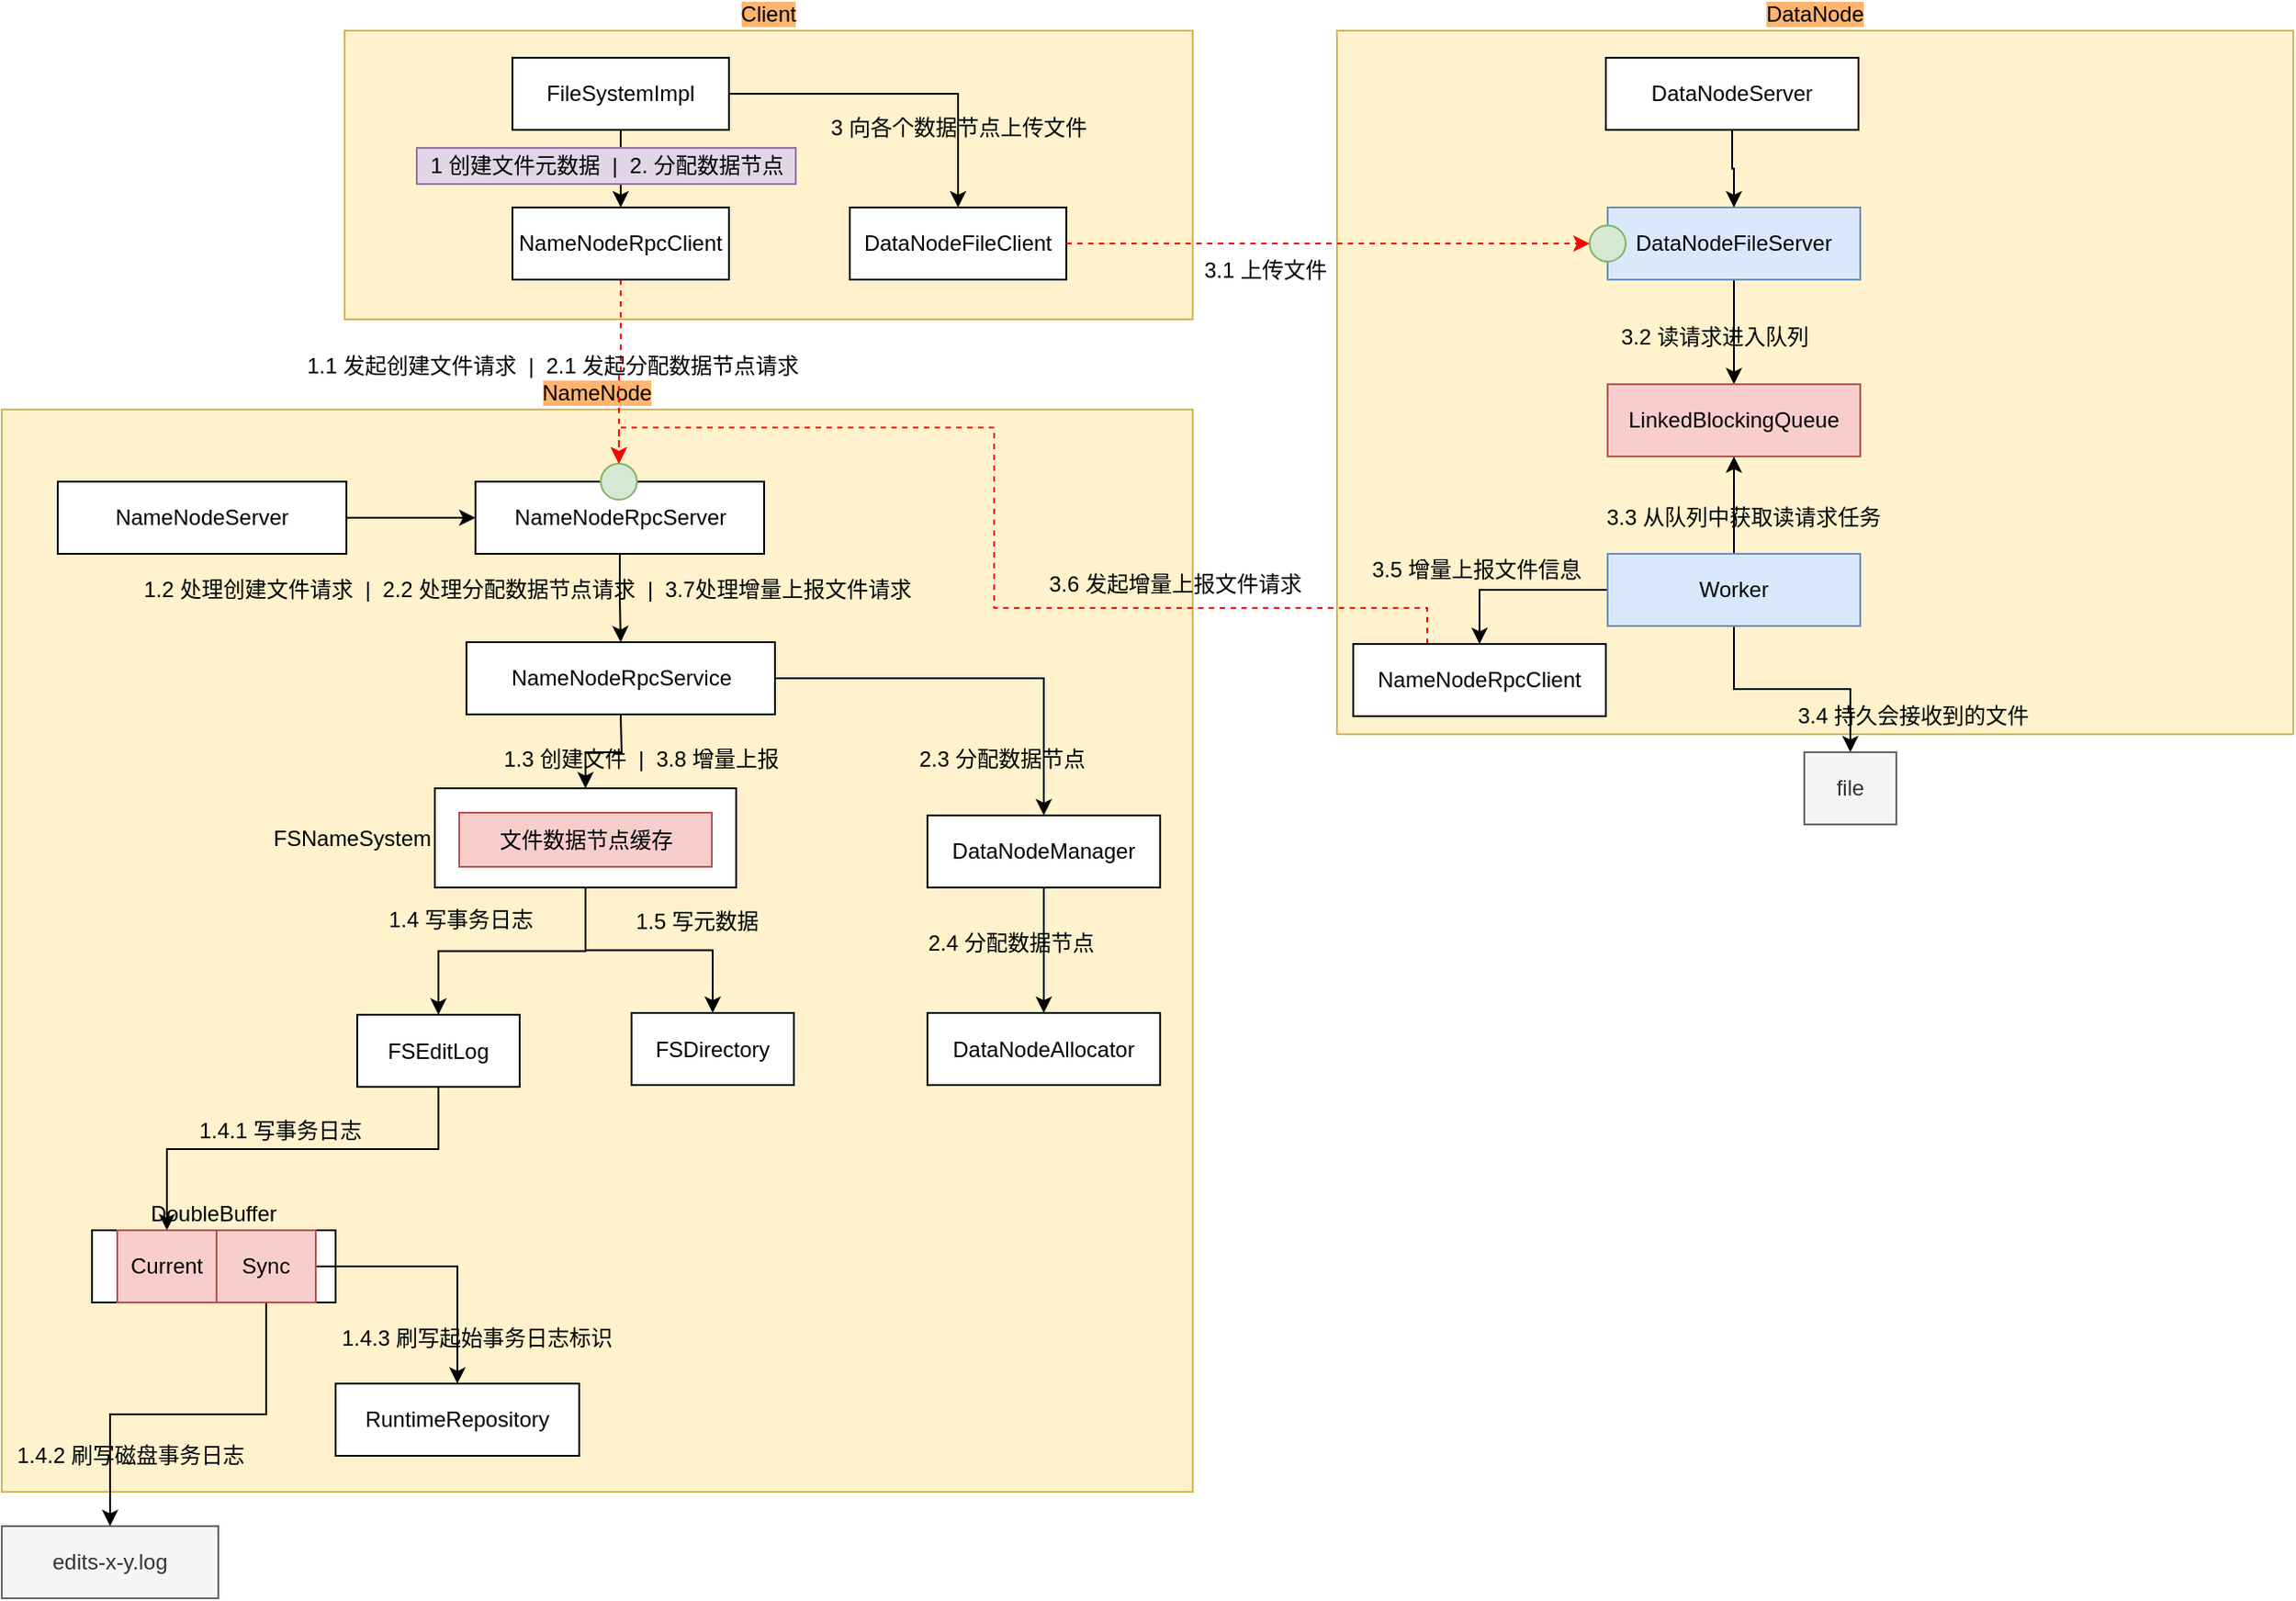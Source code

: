 <mxfile version="15.8.7" type="device"><diagram id="waiGSyyG22LT-aKKZDo8" name="第 1 页"><mxGraphModel dx="2174" dy="2225" grid="1" gridSize="10" guides="1" tooltips="1" connect="1" arrows="1" fold="1" page="1" pageScale="1" pageWidth="827" pageHeight="1169" math="0" shadow="0"><root><mxCell id="0"/><mxCell id="1" parent="0"/><mxCell id="rDz-PDgdTgbrE1-TCpwS-2" value="&lt;span style=&quot;&quot;&gt;NameNode&lt;/span&gt;" style="rounded=0;whiteSpace=wrap;html=1;fillColor=#fff2cc;strokeColor=#d6b656;labelPosition=center;verticalLabelPosition=top;align=center;verticalAlign=bottom;labelBorderColor=none;labelBackgroundColor=#FFB570;" parent="1" vertex="1"><mxGeometry x="-700" y="-890" width="660" height="600" as="geometry"/></mxCell><mxCell id="fOW2-L76YFYGgMRmenjl-4" style="edgeStyle=orthogonalEdgeStyle;rounded=0;orthogonalLoop=1;jettySize=auto;html=1;strokeColor=#000000;" parent="1" source="rDz-PDgdTgbrE1-TCpwS-6" target="rDz-PDgdTgbrE1-TCpwS-59" edge="1"><mxGeometry relative="1" as="geometry"/></mxCell><mxCell id="rDz-PDgdTgbrE1-TCpwS-6" value="&lt;span style=&quot;text-align: left&quot;&gt;NameNodeRpcServer&lt;br&gt;&lt;/span&gt;" style="rounded=0;whiteSpace=wrap;html=1;labelPosition=center;verticalLabelPosition=middle;align=center;verticalAlign=middle;" parent="1" vertex="1"><mxGeometry x="-437.5" y="-850" width="160" height="40" as="geometry"/></mxCell><mxCell id="-xkuN6hQDp7GZXVbP_bj-32" style="edgeStyle=orthogonalEdgeStyle;rounded=0;orthogonalLoop=1;jettySize=auto;html=1;" parent="1" source="rDz-PDgdTgbrE1-TCpwS-5" target="rDz-PDgdTgbrE1-TCpwS-71" edge="1"><mxGeometry relative="1" as="geometry"/></mxCell><mxCell id="-xkuN6hQDp7GZXVbP_bj-35" style="edgeStyle=orthogonalEdgeStyle;rounded=0;orthogonalLoop=1;jettySize=auto;html=1;" parent="1" source="rDz-PDgdTgbrE1-TCpwS-5" target="rDz-PDgdTgbrE1-TCpwS-69" edge="1"><mxGeometry relative="1" as="geometry"/></mxCell><mxCell id="rDz-PDgdTgbrE1-TCpwS-5" value="&lt;span style=&quot;text-align: left&quot;&gt;FSNameSystem&lt;/span&gt;" style="rounded=0;whiteSpace=wrap;html=1;labelPosition=left;verticalLabelPosition=middle;align=right;verticalAlign=middle;" parent="1" vertex="1"><mxGeometry x="-460" y="-680" width="167" height="55" as="geometry"/></mxCell><mxCell id="FjgOz3V2aOW7g4w8OvhG-7" style="edgeStyle=orthogonalEdgeStyle;rounded=0;orthogonalLoop=1;jettySize=auto;html=1;strokeColor=#000000;" edge="1" parent="1" source="rDz-PDgdTgbrE1-TCpwS-59" target="FjgOz3V2aOW7g4w8OvhG-5"><mxGeometry relative="1" as="geometry"/></mxCell><mxCell id="rDz-PDgdTgbrE1-TCpwS-59" value="&lt;span style=&quot;text-align: left&quot;&gt;NameNodeRpcService&lt;br&gt;&lt;/span&gt;" style="rounded=0;whiteSpace=wrap;html=1;labelPosition=center;verticalLabelPosition=middle;align=center;verticalAlign=middle;" parent="1" vertex="1"><mxGeometry x="-442.5" y="-761" width="171" height="40" as="geometry"/></mxCell><mxCell id="rDz-PDgdTgbrE1-TCpwS-65" value="Client" style="rounded=0;whiteSpace=wrap;html=1;fillColor=#fff2cc;strokeColor=#d6b656;labelPosition=center;verticalLabelPosition=top;align=center;verticalAlign=bottom;labelBorderColor=none;labelBackgroundColor=#FFB570;" parent="1" vertex="1"><mxGeometry x="-510" y="-1100" width="470" height="160" as="geometry"/></mxCell><mxCell id="-xkuN6hQDp7GZXVbP_bj-23" style="edgeStyle=orthogonalEdgeStyle;curved=1;rounded=0;orthogonalLoop=1;jettySize=auto;html=1;" parent="1" source="rDz-PDgdTgbrE1-TCpwS-66" target="-xkuN6hQDp7GZXVbP_bj-22" edge="1"><mxGeometry relative="1" as="geometry"/></mxCell><mxCell id="FjgOz3V2aOW7g4w8OvhG-14" style="edgeStyle=orthogonalEdgeStyle;rounded=0;orthogonalLoop=1;jettySize=auto;html=1;strokeColor=#000000;" edge="1" parent="1" source="rDz-PDgdTgbrE1-TCpwS-66" target="FjgOz3V2aOW7g4w8OvhG-13"><mxGeometry relative="1" as="geometry"/></mxCell><mxCell id="rDz-PDgdTgbrE1-TCpwS-66" value="&lt;span style=&quot;text-align: left&quot;&gt;FileSystemImpl&lt;br&gt;&lt;/span&gt;" style="rounded=0;whiteSpace=wrap;html=1;labelPosition=center;verticalLabelPosition=middle;align=center;verticalAlign=middle;" parent="1" vertex="1"><mxGeometry x="-417" y="-1085" width="120" height="40" as="geometry"/></mxCell><mxCell id="rDz-PDgdTgbrE1-TCpwS-69" value="&lt;div style=&quot;text-align: left&quot;&gt;FSDirectory&lt;br&gt;&lt;/div&gt;" style="rounded=0;whiteSpace=wrap;html=1;labelPosition=center;verticalLabelPosition=middle;align=center;verticalAlign=middle;" parent="1" vertex="1"><mxGeometry x="-351" y="-555.5" width="90" height="40" as="geometry"/></mxCell><mxCell id="-xkuN6hQDp7GZXVbP_bj-34" style="edgeStyle=orthogonalEdgeStyle;rounded=0;orthogonalLoop=1;jettySize=auto;html=1;entryX=0.5;entryY=0;entryDx=0;entryDy=0;" parent="1" source="rDz-PDgdTgbrE1-TCpwS-71" target="rDz-PDgdTgbrE1-TCpwS-73" edge="1"><mxGeometry relative="1" as="geometry"><mxPoint x="-458" y="-504.5" as="sourcePoint"/><Array as="points"><mxPoint x="-458" y="-480"/><mxPoint x="-608" y="-480"/></Array></mxGeometry></mxCell><mxCell id="rDz-PDgdTgbrE1-TCpwS-71" value="&lt;div style=&quot;text-align: left&quot;&gt;FSEditLog&lt;br&gt;&lt;/div&gt;" style="rounded=0;whiteSpace=wrap;html=1;labelPosition=center;verticalLabelPosition=middle;align=center;verticalAlign=middle;" parent="1" vertex="1"><mxGeometry x="-503" y="-554.5" width="90" height="40" as="geometry"/></mxCell><mxCell id="rDz-PDgdTgbrE1-TCpwS-76" value="&lt;div style=&quot;text-align: center&quot;&gt;edits-x-y.log&lt;br&gt;&lt;/div&gt;" style="rounded=0;whiteSpace=wrap;html=1;labelPosition=center;verticalLabelPosition=middle;align=center;verticalAlign=middle;fillColor=#f5f5f5;fontColor=#333333;strokeColor=#666666;" parent="1" vertex="1"><mxGeometry x="-700" y="-271" width="120" height="40" as="geometry"/></mxCell><mxCell id="rDz-PDgdTgbrE1-TCpwS-72" value="&lt;div style=&quot;text-align: left&quot;&gt;DoubleBuffer&lt;/div&gt;" style="rounded=0;whiteSpace=wrap;html=1;labelPosition=center;verticalLabelPosition=top;align=center;verticalAlign=bottom;" parent="1" vertex="1"><mxGeometry x="-650" y="-435" width="135" height="40" as="geometry"/></mxCell><mxCell id="rDz-PDgdTgbrE1-TCpwS-73" value="&lt;div style=&quot;text-align: left&quot;&gt;Current&lt;/div&gt;" style="rounded=0;whiteSpace=wrap;html=1;labelPosition=center;verticalLabelPosition=middle;align=center;verticalAlign=middle;fillColor=#f8cecc;strokeColor=#b85450;" parent="1" vertex="1"><mxGeometry x="-636" y="-435" width="55" height="40" as="geometry"/></mxCell><mxCell id="-xkuN6hQDp7GZXVbP_bj-37" style="edgeStyle=orthogonalEdgeStyle;rounded=0;orthogonalLoop=1;jettySize=auto;html=1;entryX=0.5;entryY=0;entryDx=0;entryDy=0;" parent="1" source="rDz-PDgdTgbrE1-TCpwS-74" target="rDz-PDgdTgbrE1-TCpwS-76" edge="1"><mxGeometry relative="1" as="geometry"/></mxCell><mxCell id="fOW2-L76YFYGgMRmenjl-9" style="edgeStyle=orthogonalEdgeStyle;rounded=0;orthogonalLoop=1;jettySize=auto;html=1;strokeColor=#000000;" parent="1" source="rDz-PDgdTgbrE1-TCpwS-74" target="fOW2-L76YFYGgMRmenjl-7" edge="1"><mxGeometry relative="1" as="geometry"/></mxCell><mxCell id="rDz-PDgdTgbrE1-TCpwS-74" value="&lt;div style=&quot;text-align: left&quot;&gt;Sync&lt;/div&gt;" style="rounded=0;whiteSpace=wrap;html=1;labelPosition=center;verticalLabelPosition=middle;align=center;verticalAlign=middle;fillColor=#f8cecc;strokeColor=#b85450;" parent="1" vertex="1"><mxGeometry x="-581" y="-435" width="55" height="40" as="geometry"/></mxCell><mxCell id="rDz-PDgdTgbrE1-TCpwS-8" style="edgeStyle=orthogonalEdgeStyle;rounded=0;orthogonalLoop=1;jettySize=auto;html=1;entryX=0.5;entryY=0;entryDx=0;entryDy=0;" parent="1" target="rDz-PDgdTgbrE1-TCpwS-5" edge="1"><mxGeometry relative="1" as="geometry"><mxPoint x="-357" y="-721" as="sourcePoint"/></mxGeometry></mxCell><mxCell id="-xkuN6hQDp7GZXVbP_bj-9" style="edgeStyle=orthogonalEdgeStyle;rounded=0;orthogonalLoop=1;jettySize=auto;html=1;entryX=0;entryY=0.5;entryDx=0;entryDy=0;" parent="1" source="-xkuN6hQDp7GZXVbP_bj-8" target="rDz-PDgdTgbrE1-TCpwS-6" edge="1"><mxGeometry relative="1" as="geometry"/></mxCell><mxCell id="-xkuN6hQDp7GZXVbP_bj-8" value="&lt;span style=&quot;text-align: left&quot;&gt;NameNodeServer&lt;br&gt;&lt;/span&gt;" style="rounded=0;whiteSpace=wrap;html=1;labelPosition=center;verticalLabelPosition=middle;align=center;verticalAlign=middle;" parent="1" vertex="1"><mxGeometry x="-669" y="-850" width="160" height="40" as="geometry"/></mxCell><mxCell id="fOW2-L76YFYGgMRmenjl-3" style="edgeStyle=orthogonalEdgeStyle;rounded=0;orthogonalLoop=1;jettySize=auto;html=1;entryX=0.5;entryY=0;entryDx=0;entryDy=0;dashed=1;strokeColor=#FF0000;" parent="1" source="-xkuN6hQDp7GZXVbP_bj-22" target="fOW2-L76YFYGgMRmenjl-1" edge="1"><mxGeometry relative="1" as="geometry"/></mxCell><mxCell id="-xkuN6hQDp7GZXVbP_bj-22" value="&lt;span style=&quot;text-align: left&quot;&gt;NameNodeRpcClient&lt;br&gt;&lt;/span&gt;" style="rounded=0;whiteSpace=wrap;html=1;labelPosition=center;verticalLabelPosition=middle;align=center;verticalAlign=middle;" parent="1" vertex="1"><mxGeometry x="-417" y="-1002" width="120" height="40" as="geometry"/></mxCell><mxCell id="-xkuN6hQDp7GZXVbP_bj-26" value="1.1 发起创建文件请求&amp;nbsp; |&amp;nbsp; 2.1 发起分配数据节点请求" style="text;html=1;align=center;verticalAlign=middle;resizable=0;points=[];autosize=1;strokeColor=none;fillColor=none;" parent="1" vertex="1"><mxGeometry x="-540" y="-924" width="290" height="20" as="geometry"/></mxCell><mxCell id="-xkuN6hQDp7GZXVbP_bj-31" value="1.3 创建文件&amp;nbsp; |&amp;nbsp; 3.8 增量上报" style="text;html=1;align=center;verticalAlign=middle;resizable=0;points=[];autosize=1;strokeColor=none;fillColor=none;" parent="1" vertex="1"><mxGeometry x="-431" y="-706" width="170" height="20" as="geometry"/></mxCell><mxCell id="-xkuN6hQDp7GZXVbP_bj-33" value="1.4 写事务日志" style="text;html=1;align=center;verticalAlign=middle;resizable=0;points=[];autosize=1;strokeColor=none;fillColor=none;" parent="1" vertex="1"><mxGeometry x="-496" y="-617.5" width="100" height="20" as="geometry"/></mxCell><mxCell id="-xkuN6hQDp7GZXVbP_bj-36" value="1.5 写元数据" style="text;html=1;align=center;verticalAlign=middle;resizable=0;points=[];autosize=1;strokeColor=none;fillColor=none;" parent="1" vertex="1"><mxGeometry x="-355" y="-616.5" width="80" height="20" as="geometry"/></mxCell><mxCell id="-xkuN6hQDp7GZXVbP_bj-38" value="1.4.2 刷写磁盘事务日志" style="text;html=1;align=center;verticalAlign=middle;resizable=0;points=[];autosize=1;strokeColor=none;fillColor=none;" parent="1" vertex="1"><mxGeometry x="-699.5" y="-320" width="140" height="20" as="geometry"/></mxCell><mxCell id="fOW2-L76YFYGgMRmenjl-1" value="" style="ellipse;whiteSpace=wrap;html=1;aspect=fixed;fillColor=#d5e8d4;strokeColor=#82b366;" parent="1" vertex="1"><mxGeometry x="-368" y="-860" width="20" height="20" as="geometry"/></mxCell><mxCell id="fOW2-L76YFYGgMRmenjl-5" value="1.4.1 写事务日志" style="text;html=1;align=center;verticalAlign=middle;resizable=0;points=[];autosize=1;strokeColor=none;fillColor=none;" parent="1" vertex="1"><mxGeometry x="-601.5" y="-500" width="110" height="20" as="geometry"/></mxCell><mxCell id="fOW2-L76YFYGgMRmenjl-7" value="&lt;div style=&quot;text-align: left&quot;&gt;RuntimeRepository&lt;br&gt;&lt;/div&gt;" style="rounded=0;whiteSpace=wrap;html=1;labelPosition=center;verticalLabelPosition=middle;align=center;verticalAlign=middle;" parent="1" vertex="1"><mxGeometry x="-515" y="-350" width="135" height="40" as="geometry"/></mxCell><mxCell id="fOW2-L76YFYGgMRmenjl-10" value="1.4.3 刷写起始事务日志标识" style="text;html=1;align=center;verticalAlign=middle;resizable=0;points=[];autosize=1;strokeColor=none;fillColor=none;" parent="1" vertex="1"><mxGeometry x="-522" y="-385" width="170" height="20" as="geometry"/></mxCell><mxCell id="UwO_T6stcgiGhcKBggMB-1" value="1 创建文件元数据&amp;nbsp; |&amp;nbsp; 2. 分配数据节点" style="text;html=1;align=center;verticalAlign=middle;resizable=0;points=[];autosize=1;strokeColor=#9673a6;fillColor=#e1d5e7;" parent="1" vertex="1"><mxGeometry x="-470" y="-1035" width="210" height="20" as="geometry"/></mxCell><mxCell id="UwO_T6stcgiGhcKBggMB-2" value="1.2 处理创建文件请求&amp;nbsp; |&amp;nbsp; 2.2 处理分配数据节点请求&amp;nbsp; |&amp;nbsp; 3.7处理增量上报文件请求" style="text;html=1;align=center;verticalAlign=middle;resizable=0;points=[];autosize=1;strokeColor=none;fillColor=none;" parent="1" vertex="1"><mxGeometry x="-629" y="-800" width="440" height="20" as="geometry"/></mxCell><mxCell id="FjgOz3V2aOW7g4w8OvhG-11" style="edgeStyle=orthogonalEdgeStyle;rounded=0;orthogonalLoop=1;jettySize=auto;html=1;strokeColor=#000000;" edge="1" parent="1" source="FjgOz3V2aOW7g4w8OvhG-5" target="FjgOz3V2aOW7g4w8OvhG-9"><mxGeometry relative="1" as="geometry"/></mxCell><mxCell id="FjgOz3V2aOW7g4w8OvhG-5" value="&lt;div style=&quot;text-align: left&quot;&gt;&lt;span&gt;DataNodeManager&lt;/span&gt;&lt;/div&gt;" style="rounded=0;whiteSpace=wrap;html=1;labelPosition=center;verticalLabelPosition=middle;align=center;verticalAlign=middle;" vertex="1" parent="1"><mxGeometry x="-187" y="-665" width="129" height="40" as="geometry"/></mxCell><mxCell id="FjgOz3V2aOW7g4w8OvhG-8" value="2.3 分配数据节点" style="text;html=1;align=center;verticalAlign=middle;resizable=0;points=[];autosize=1;strokeColor=none;fillColor=none;" vertex="1" parent="1"><mxGeometry x="-201" y="-706" width="110" height="20" as="geometry"/></mxCell><mxCell id="FjgOz3V2aOW7g4w8OvhG-9" value="&lt;div style=&quot;text-align: left&quot;&gt;DataNodeAllocator&lt;br&gt;&lt;/div&gt;" style="rounded=0;whiteSpace=wrap;html=1;labelPosition=center;verticalLabelPosition=middle;align=center;verticalAlign=middle;" vertex="1" parent="1"><mxGeometry x="-187" y="-555.5" width="129" height="40" as="geometry"/></mxCell><mxCell id="FjgOz3V2aOW7g4w8OvhG-12" value="2.4 分配数据节点" style="text;html=1;align=center;verticalAlign=middle;resizable=0;points=[];autosize=1;strokeColor=none;fillColor=none;" vertex="1" parent="1"><mxGeometry x="-196" y="-604" width="110" height="20" as="geometry"/></mxCell><mxCell id="FjgOz3V2aOW7g4w8OvhG-13" value="&lt;span style=&quot;text-align: left&quot;&gt;DataNodeFileClient&lt;br&gt;&lt;/span&gt;" style="rounded=0;whiteSpace=wrap;html=1;labelPosition=center;verticalLabelPosition=middle;align=center;verticalAlign=middle;" vertex="1" parent="1"><mxGeometry x="-230" y="-1002" width="120" height="40" as="geometry"/></mxCell><mxCell id="FjgOz3V2aOW7g4w8OvhG-15" value="3 向各个数据节点上传文件" style="text;html=1;align=center;verticalAlign=middle;resizable=0;points=[];autosize=1;strokeColor=none;fillColor=none;" vertex="1" parent="1"><mxGeometry x="-250" y="-1056" width="160" height="20" as="geometry"/></mxCell><mxCell id="FjgOz3V2aOW7g4w8OvhG-16" value="&lt;span&gt;DataNode&lt;/span&gt;" style="rounded=0;whiteSpace=wrap;html=1;fillColor=#fff2cc;strokeColor=#d6b656;labelPosition=center;verticalLabelPosition=top;align=center;verticalAlign=bottom;labelBorderColor=none;labelBackgroundColor=#FFB570;" vertex="1" parent="1"><mxGeometry x="40" y="-1100" width="530" height="390" as="geometry"/></mxCell><mxCell id="FjgOz3V2aOW7g4w8OvhG-25" style="edgeStyle=orthogonalEdgeStyle;rounded=0;orthogonalLoop=1;jettySize=auto;html=1;strokeColor=#000000;" edge="1" parent="1" source="FjgOz3V2aOW7g4w8OvhG-17" target="FjgOz3V2aOW7g4w8OvhG-24"><mxGeometry relative="1" as="geometry"/></mxCell><mxCell id="FjgOz3V2aOW7g4w8OvhG-17" value="&lt;span style=&quot;text-align: left&quot;&gt;DataNodeFileServer&lt;br&gt;&lt;/span&gt;" style="rounded=0;whiteSpace=wrap;html=1;labelPosition=center;verticalLabelPosition=middle;align=center;verticalAlign=middle;fillColor=#dae8fc;strokeColor=#6c8ebf;" vertex="1" parent="1"><mxGeometry x="190" y="-1002" width="140" height="40" as="geometry"/></mxCell><mxCell id="FjgOz3V2aOW7g4w8OvhG-18" value="" style="ellipse;whiteSpace=wrap;html=1;aspect=fixed;fillColor=#d5e8d4;strokeColor=#82b366;" vertex="1" parent="1"><mxGeometry x="180" y="-992" width="20" height="20" as="geometry"/></mxCell><mxCell id="FjgOz3V2aOW7g4w8OvhG-19" style="edgeStyle=orthogonalEdgeStyle;rounded=0;orthogonalLoop=1;jettySize=auto;html=1;entryX=0;entryY=0.5;entryDx=0;entryDy=0;strokeColor=#FF0000;dashed=1;" edge="1" parent="1" source="FjgOz3V2aOW7g4w8OvhG-13" target="FjgOz3V2aOW7g4w8OvhG-18"><mxGeometry relative="1" as="geometry"/></mxCell><mxCell id="FjgOz3V2aOW7g4w8OvhG-20" value="3.1 上传文件" style="text;html=1;align=center;verticalAlign=middle;resizable=0;points=[];autosize=1;strokeColor=none;fillColor=none;" vertex="1" parent="1"><mxGeometry x="-40" y="-977" width="80" height="20" as="geometry"/></mxCell><mxCell id="FjgOz3V2aOW7g4w8OvhG-23" style="edgeStyle=orthogonalEdgeStyle;rounded=0;orthogonalLoop=1;jettySize=auto;html=1;strokeColor=#000000;" edge="1" parent="1" source="FjgOz3V2aOW7g4w8OvhG-21" target="FjgOz3V2aOW7g4w8OvhG-17"><mxGeometry relative="1" as="geometry"/></mxCell><mxCell id="FjgOz3V2aOW7g4w8OvhG-21" value="&lt;span style=&quot;text-align: left&quot;&gt;DataNodeServer&lt;br&gt;&lt;/span&gt;" style="rounded=0;whiteSpace=wrap;html=1;labelPosition=center;verticalLabelPosition=middle;align=center;verticalAlign=middle;" vertex="1" parent="1"><mxGeometry x="189" y="-1085" width="140" height="40" as="geometry"/></mxCell><mxCell id="FjgOz3V2aOW7g4w8OvhG-24" value="&lt;span style=&quot;text-align: left&quot;&gt;LinkedBlockingQueue&lt;br&gt;&lt;/span&gt;" style="rounded=0;whiteSpace=wrap;html=1;labelPosition=center;verticalLabelPosition=middle;align=center;verticalAlign=middle;fillColor=#f8cecc;strokeColor=#b85450;" vertex="1" parent="1"><mxGeometry x="190" y="-904" width="140" height="40" as="geometry"/></mxCell><mxCell id="FjgOz3V2aOW7g4w8OvhG-26" value="3.2 读请求进入队列" style="text;html=1;align=center;verticalAlign=middle;resizable=0;points=[];autosize=1;strokeColor=none;fillColor=none;" vertex="1" parent="1"><mxGeometry x="189" y="-940" width="120" height="20" as="geometry"/></mxCell><mxCell id="FjgOz3V2aOW7g4w8OvhG-28" style="edgeStyle=orthogonalEdgeStyle;rounded=0;orthogonalLoop=1;jettySize=auto;html=1;strokeColor=#000000;" edge="1" parent="1" source="FjgOz3V2aOW7g4w8OvhG-27" target="FjgOz3V2aOW7g4w8OvhG-24"><mxGeometry relative="1" as="geometry"/></mxCell><mxCell id="FjgOz3V2aOW7g4w8OvhG-31" style="edgeStyle=orthogonalEdgeStyle;rounded=0;orthogonalLoop=1;jettySize=auto;html=1;entryX=0.5;entryY=0;entryDx=0;entryDy=0;strokeColor=#000000;" edge="1" parent="1" source="FjgOz3V2aOW7g4w8OvhG-27" target="FjgOz3V2aOW7g4w8OvhG-30"><mxGeometry relative="1" as="geometry"/></mxCell><mxCell id="FjgOz3V2aOW7g4w8OvhG-34" style="edgeStyle=orthogonalEdgeStyle;rounded=0;orthogonalLoop=1;jettySize=auto;html=1;entryX=0.5;entryY=0;entryDx=0;entryDy=0;strokeColor=#000000;" edge="1" parent="1" source="FjgOz3V2aOW7g4w8OvhG-27" target="FjgOz3V2aOW7g4w8OvhG-33"><mxGeometry relative="1" as="geometry"/></mxCell><mxCell id="FjgOz3V2aOW7g4w8OvhG-27" value="&lt;span style=&quot;text-align: left&quot;&gt;Worker&lt;br&gt;&lt;/span&gt;" style="rounded=0;whiteSpace=wrap;html=1;labelPosition=center;verticalLabelPosition=middle;align=center;verticalAlign=middle;fillColor=#dae8fc;strokeColor=#6c8ebf;" vertex="1" parent="1"><mxGeometry x="190" y="-810" width="140" height="40" as="geometry"/></mxCell><mxCell id="FjgOz3V2aOW7g4w8OvhG-29" value="3.3 从队列中获取读请求任务" style="text;html=1;align=center;verticalAlign=middle;resizable=0;points=[];autosize=1;strokeColor=none;fillColor=none;" vertex="1" parent="1"><mxGeometry x="180" y="-840" width="170" height="20" as="geometry"/></mxCell><mxCell id="FjgOz3V2aOW7g4w8OvhG-30" value="&lt;div style=&quot;text-align: center&quot;&gt;file&lt;br&gt;&lt;/div&gt;" style="rounded=0;whiteSpace=wrap;html=1;labelPosition=center;verticalLabelPosition=middle;align=center;verticalAlign=middle;fillColor=#f5f5f5;fontColor=#333333;strokeColor=#666666;" vertex="1" parent="1"><mxGeometry x="299" y="-700" width="51" height="40" as="geometry"/></mxCell><mxCell id="FjgOz3V2aOW7g4w8OvhG-32" value="3.4 持久会接收到的文件" style="text;html=1;align=center;verticalAlign=middle;resizable=0;points=[];autosize=1;strokeColor=none;fillColor=none;" vertex="1" parent="1"><mxGeometry x="289" y="-730" width="140" height="20" as="geometry"/></mxCell><mxCell id="FjgOz3V2aOW7g4w8OvhG-36" style="edgeStyle=orthogonalEdgeStyle;rounded=0;orthogonalLoop=1;jettySize=auto;html=1;entryX=0.5;entryY=0;entryDx=0;entryDy=0;strokeColor=#FF0000;dashed=1;" edge="1" parent="1" source="FjgOz3V2aOW7g4w8OvhG-33" target="fOW2-L76YFYGgMRmenjl-1"><mxGeometry relative="1" as="geometry"><Array as="points"><mxPoint x="90" y="-780"/><mxPoint x="-150" y="-780"/><mxPoint x="-150" y="-880"/><mxPoint x="-358" y="-880"/></Array></mxGeometry></mxCell><mxCell id="FjgOz3V2aOW7g4w8OvhG-33" value="&lt;span style=&quot;text-align: left&quot;&gt;NameNodeRpcClient&lt;br&gt;&lt;/span&gt;" style="rounded=0;whiteSpace=wrap;html=1;labelPosition=center;verticalLabelPosition=middle;align=center;verticalAlign=middle;" vertex="1" parent="1"><mxGeometry x="49" y="-760" width="140" height="40" as="geometry"/></mxCell><mxCell id="FjgOz3V2aOW7g4w8OvhG-35" value="3.5 增量上报文件信息" style="text;html=1;align=center;verticalAlign=middle;resizable=0;points=[];autosize=1;strokeColor=none;fillColor=none;" vertex="1" parent="1"><mxGeometry x="52" y="-811" width="130" height="20" as="geometry"/></mxCell><mxCell id="FjgOz3V2aOW7g4w8OvhG-37" value="3.6 发起增量上报文件请求" style="text;html=1;align=center;verticalAlign=middle;resizable=0;points=[];autosize=1;strokeColor=none;fillColor=none;" vertex="1" parent="1"><mxGeometry x="-130" y="-803" width="160" height="20" as="geometry"/></mxCell><mxCell id="FjgOz3V2aOW7g4w8OvhG-38" value="&lt;span style=&quot;text-align: left&quot;&gt;文件数据节点缓存&lt;br&gt;&lt;/span&gt;" style="rounded=0;whiteSpace=wrap;html=1;labelPosition=center;verticalLabelPosition=middle;align=center;verticalAlign=middle;fillColor=#f8cecc;strokeColor=#b85450;" vertex="1" parent="1"><mxGeometry x="-446.5" y="-666.5" width="140" height="30" as="geometry"/></mxCell></root></mxGraphModel></diagram></mxfile>